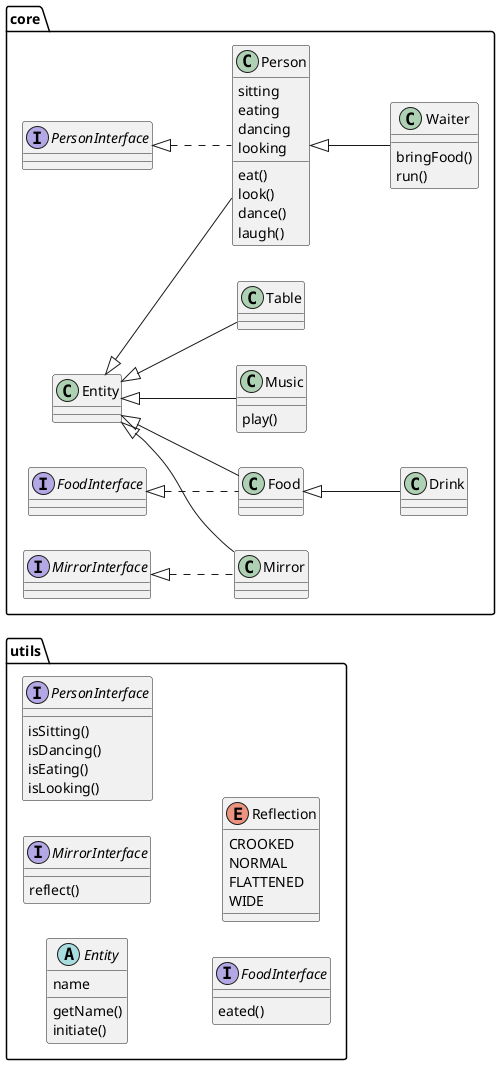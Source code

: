 @startuml
'https://plantuml.com/sequence-diagram

left to right direction

package utils {
    abstract class Entity{
        name
        getName()
        initiate()
    }
    interface MirrorInterface {
        reflect()
    }
    interface PersonInterface {
        isSitting()
        isDancing()
        isEating()
        isLooking()
    }
    interface FoodInterface{
        eated()
    }
    enum Reflection{
        CROOKED
        NORMAL
        FLATTENED
        WIDE
    }
}

package core{
    class Person extends Entity implements PersonInterface{
        sitting
        eating
        dancing
        looking
        eat()
        look()
        dance()
        laugh()
    }
    class Table extends Entity
    class Music extends Entity {
     play()
    }
    class Food extends Entity implements FoodInterface
    class Drink extends Food
    class Mirror extends Entity implements MirrorInterface
    class Waiter extends Person{
        bringFood()
        run()
    }
}
@enduml
'Я понимаю текст примерно так: я выделяю 7 сущностей, которые собираюсь реализовать в виде классов:
класс еды Food
клаcс напитка Drink
класс Человека Person
человек может смотреть, есть, танцевать и сидеть
класс официанта Waiter
официант может носить еду и бегать
класс музыки Music
музыка может играть(удивительно)
И класс стола, где надо сидеть Table

при этом класс официанта наследуется от класса человека
и класс напитка наследуется от класса еды

все объекты наследуются от абстрактного класса Entity, который содержит поле имени сущности, метод создания сущности и метод взаимодействия с именем сущности
для взаимодействия с классами предусмотрены следующие интерфейсы:
FoodInterface - взаимодействия с едой (еда естся)
PersonInterface - взаимодействия с полями класса Person
взаимодействует с полями sitting eating looking dancing
MirrorInterface - взаимодействия с зеркалом - зеркало отражает и возвращает какое-либо отражение
для типа отражений определен ENUM Reflection, содержащий типы отражений

